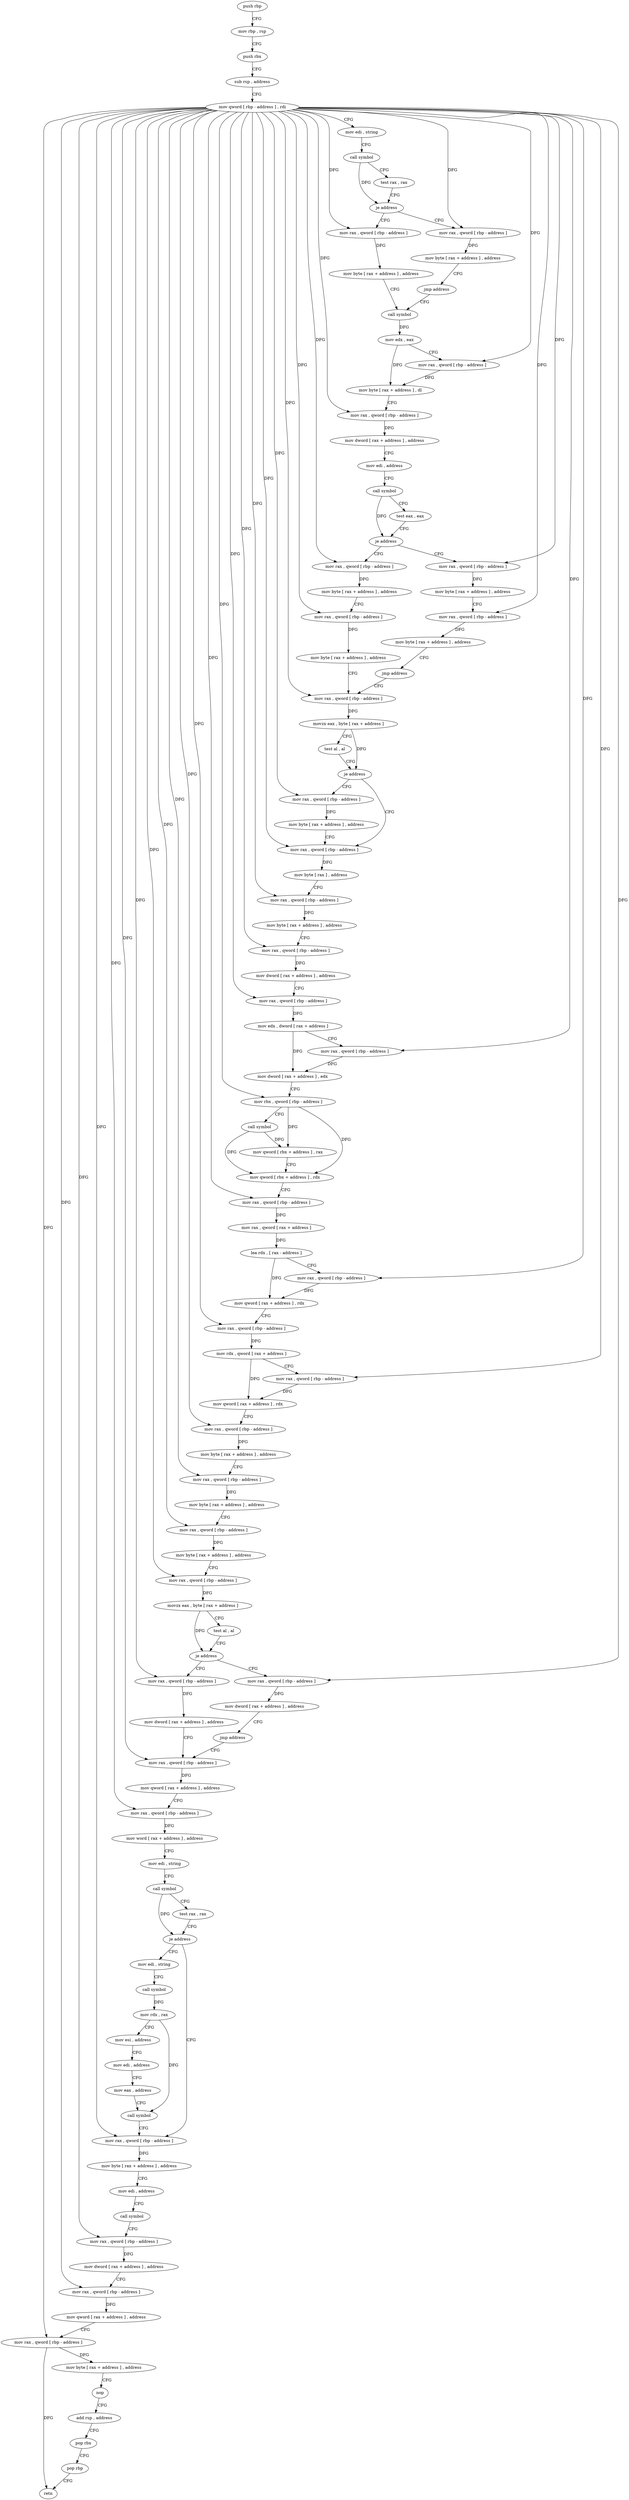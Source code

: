digraph "func" {
"4242346" [label = "push rbp" ]
"4242347" [label = "mov rbp , rsp" ]
"4242350" [label = "push rbx" ]
"4242351" [label = "sub rsp , address" ]
"4242355" [label = "mov qword [ rbp - address ] , rdi" ]
"4242359" [label = "mov edi , string" ]
"4242364" [label = "call symbol" ]
"4242369" [label = "test rax , rax" ]
"4242372" [label = "je address" ]
"4242384" [label = "mov rax , qword [ rbp - address ]" ]
"4242374" [label = "mov rax , qword [ rbp - address ]" ]
"4242388" [label = "mov byte [ rax + address ] , address" ]
"4242392" [label = "call symbol" ]
"4242378" [label = "mov byte [ rax + address ] , address" ]
"4242382" [label = "jmp address" ]
"4242449" [label = "mov rax , qword [ rbp - address ]" ]
"4242453" [label = "mov byte [ rax + address ] , address" ]
"4242457" [label = "mov rax , qword [ rbp - address ]" ]
"4242461" [label = "mov byte [ rax + address ] , address" ]
"4242465" [label = "mov rax , qword [ rbp - address ]" ]
"4242431" [label = "mov rax , qword [ rbp - address ]" ]
"4242435" [label = "mov byte [ rax + address ] , address" ]
"4242439" [label = "mov rax , qword [ rbp - address ]" ]
"4242443" [label = "mov byte [ rax + address ] , address" ]
"4242447" [label = "jmp address" ]
"4242397" [label = "mov edx , eax" ]
"4242399" [label = "mov rax , qword [ rbp - address ]" ]
"4242403" [label = "mov byte [ rax + address ] , dl" ]
"4242406" [label = "mov rax , qword [ rbp - address ]" ]
"4242410" [label = "mov dword [ rax + address ] , address" ]
"4242417" [label = "mov edi , address" ]
"4242422" [label = "call symbol" ]
"4242427" [label = "test eax , eax" ]
"4242429" [label = "je address" ]
"4242485" [label = "mov rax , qword [ rbp - address ]" ]
"4242489" [label = "mov byte [ rax ] , address" ]
"4242492" [label = "mov rax , qword [ rbp - address ]" ]
"4242496" [label = "mov byte [ rax + address ] , address" ]
"4242500" [label = "mov rax , qword [ rbp - address ]" ]
"4242504" [label = "mov dword [ rax + address ] , address" ]
"4242511" [label = "mov rax , qword [ rbp - address ]" ]
"4242515" [label = "mov edx , dword [ rax + address ]" ]
"4242518" [label = "mov rax , qword [ rbp - address ]" ]
"4242522" [label = "mov dword [ rax + address ] , edx" ]
"4242525" [label = "mov rbx , qword [ rbp - address ]" ]
"4242529" [label = "call symbol" ]
"4242534" [label = "mov qword [ rbx + address ] , rax" ]
"4242538" [label = "mov qword [ rbx + address ] , rdx" ]
"4242542" [label = "mov rax , qword [ rbp - address ]" ]
"4242546" [label = "mov rax , qword [ rax + address ]" ]
"4242550" [label = "lea rdx , [ rax - address ]" ]
"4242557" [label = "mov rax , qword [ rbp - address ]" ]
"4242561" [label = "mov qword [ rax + address ] , rdx" ]
"4242565" [label = "mov rax , qword [ rbp - address ]" ]
"4242569" [label = "mov rdx , qword [ rax + address ]" ]
"4242573" [label = "mov rax , qword [ rbp - address ]" ]
"4242577" [label = "mov qword [ rax + address ] , rdx" ]
"4242581" [label = "mov rax , qword [ rbp - address ]" ]
"4242585" [label = "mov byte [ rax + address ] , address" ]
"4242589" [label = "mov rax , qword [ rbp - address ]" ]
"4242593" [label = "mov byte [ rax + address ] , address" ]
"4242597" [label = "mov rax , qword [ rbp - address ]" ]
"4242601" [label = "mov byte [ rax + address ] , address" ]
"4242605" [label = "mov rax , qword [ rbp - address ]" ]
"4242609" [label = "movzx eax , byte [ rax + address ]" ]
"4242613" [label = "test al , al" ]
"4242615" [label = "je address" ]
"4242630" [label = "mov rax , qword [ rbp - address ]" ]
"4242617" [label = "mov rax , qword [ rbp - address ]" ]
"4242477" [label = "mov rax , qword [ rbp - address ]" ]
"4242481" [label = "mov byte [ rax + address ] , address" ]
"4242469" [label = "movzx eax , byte [ rax + address ]" ]
"4242473" [label = "test al , al" ]
"4242475" [label = "je address" ]
"4242634" [label = "mov dword [ rax + address ] , address" ]
"4242641" [label = "mov rax , qword [ rbp - address ]" ]
"4242621" [label = "mov dword [ rax + address ] , address" ]
"4242628" [label = "jmp address" ]
"4242711" [label = "mov rax , qword [ rbp - address ]" ]
"4242715" [label = "mov byte [ rax + address ] , address" ]
"4242719" [label = "mov edi , address" ]
"4242724" [label = "call symbol" ]
"4242729" [label = "mov rax , qword [ rbp - address ]" ]
"4242733" [label = "mov dword [ rax + address ] , address" ]
"4242740" [label = "mov rax , qword [ rbp - address ]" ]
"4242744" [label = "mov qword [ rax + address ] , address" ]
"4242752" [label = "mov rax , qword [ rbp - address ]" ]
"4242756" [label = "mov byte [ rax + address ] , address" ]
"4242760" [label = "nop" ]
"4242761" [label = "add rsp , address" ]
"4242765" [label = "pop rbx" ]
"4242766" [label = "pop rbp" ]
"4242767" [label = "retn" ]
"4242678" [label = "mov edi , string" ]
"4242683" [label = "call symbol" ]
"4242688" [label = "mov rdx , rax" ]
"4242691" [label = "mov esi , address" ]
"4242696" [label = "mov edi , address" ]
"4242701" [label = "mov eax , address" ]
"4242706" [label = "call symbol" ]
"4242645" [label = "mov qword [ rax + address ] , address" ]
"4242653" [label = "mov rax , qword [ rbp - address ]" ]
"4242657" [label = "mov word [ rax + address ] , address" ]
"4242663" [label = "mov edi , string" ]
"4242668" [label = "call symbol" ]
"4242673" [label = "test rax , rax" ]
"4242676" [label = "je address" ]
"4242346" -> "4242347" [ label = "CFG" ]
"4242347" -> "4242350" [ label = "CFG" ]
"4242350" -> "4242351" [ label = "CFG" ]
"4242351" -> "4242355" [ label = "CFG" ]
"4242355" -> "4242359" [ label = "CFG" ]
"4242355" -> "4242384" [ label = "DFG" ]
"4242355" -> "4242374" [ label = "DFG" ]
"4242355" -> "4242399" [ label = "DFG" ]
"4242355" -> "4242406" [ label = "DFG" ]
"4242355" -> "4242449" [ label = "DFG" ]
"4242355" -> "4242457" [ label = "DFG" ]
"4242355" -> "4242431" [ label = "DFG" ]
"4242355" -> "4242439" [ label = "DFG" ]
"4242355" -> "4242465" [ label = "DFG" ]
"4242355" -> "4242485" [ label = "DFG" ]
"4242355" -> "4242492" [ label = "DFG" ]
"4242355" -> "4242500" [ label = "DFG" ]
"4242355" -> "4242511" [ label = "DFG" ]
"4242355" -> "4242518" [ label = "DFG" ]
"4242355" -> "4242525" [ label = "DFG" ]
"4242355" -> "4242542" [ label = "DFG" ]
"4242355" -> "4242557" [ label = "DFG" ]
"4242355" -> "4242565" [ label = "DFG" ]
"4242355" -> "4242573" [ label = "DFG" ]
"4242355" -> "4242581" [ label = "DFG" ]
"4242355" -> "4242589" [ label = "DFG" ]
"4242355" -> "4242597" [ label = "DFG" ]
"4242355" -> "4242605" [ label = "DFG" ]
"4242355" -> "4242477" [ label = "DFG" ]
"4242355" -> "4242630" [ label = "DFG" ]
"4242355" -> "4242617" [ label = "DFG" ]
"4242355" -> "4242641" [ label = "DFG" ]
"4242355" -> "4242653" [ label = "DFG" ]
"4242355" -> "4242711" [ label = "DFG" ]
"4242355" -> "4242729" [ label = "DFG" ]
"4242355" -> "4242740" [ label = "DFG" ]
"4242355" -> "4242752" [ label = "DFG" ]
"4242359" -> "4242364" [ label = "CFG" ]
"4242364" -> "4242369" [ label = "CFG" ]
"4242364" -> "4242372" [ label = "DFG" ]
"4242369" -> "4242372" [ label = "CFG" ]
"4242372" -> "4242384" [ label = "CFG" ]
"4242372" -> "4242374" [ label = "CFG" ]
"4242384" -> "4242388" [ label = "DFG" ]
"4242374" -> "4242378" [ label = "DFG" ]
"4242388" -> "4242392" [ label = "CFG" ]
"4242392" -> "4242397" [ label = "DFG" ]
"4242378" -> "4242382" [ label = "CFG" ]
"4242382" -> "4242392" [ label = "CFG" ]
"4242449" -> "4242453" [ label = "DFG" ]
"4242453" -> "4242457" [ label = "CFG" ]
"4242457" -> "4242461" [ label = "DFG" ]
"4242461" -> "4242465" [ label = "CFG" ]
"4242465" -> "4242469" [ label = "DFG" ]
"4242431" -> "4242435" [ label = "DFG" ]
"4242435" -> "4242439" [ label = "CFG" ]
"4242439" -> "4242443" [ label = "DFG" ]
"4242443" -> "4242447" [ label = "CFG" ]
"4242447" -> "4242465" [ label = "CFG" ]
"4242397" -> "4242399" [ label = "CFG" ]
"4242397" -> "4242403" [ label = "DFG" ]
"4242399" -> "4242403" [ label = "DFG" ]
"4242403" -> "4242406" [ label = "CFG" ]
"4242406" -> "4242410" [ label = "DFG" ]
"4242410" -> "4242417" [ label = "CFG" ]
"4242417" -> "4242422" [ label = "CFG" ]
"4242422" -> "4242427" [ label = "CFG" ]
"4242422" -> "4242429" [ label = "DFG" ]
"4242427" -> "4242429" [ label = "CFG" ]
"4242429" -> "4242449" [ label = "CFG" ]
"4242429" -> "4242431" [ label = "CFG" ]
"4242485" -> "4242489" [ label = "DFG" ]
"4242489" -> "4242492" [ label = "CFG" ]
"4242492" -> "4242496" [ label = "DFG" ]
"4242496" -> "4242500" [ label = "CFG" ]
"4242500" -> "4242504" [ label = "DFG" ]
"4242504" -> "4242511" [ label = "CFG" ]
"4242511" -> "4242515" [ label = "DFG" ]
"4242515" -> "4242518" [ label = "CFG" ]
"4242515" -> "4242522" [ label = "DFG" ]
"4242518" -> "4242522" [ label = "DFG" ]
"4242522" -> "4242525" [ label = "CFG" ]
"4242525" -> "4242529" [ label = "CFG" ]
"4242525" -> "4242534" [ label = "DFG" ]
"4242525" -> "4242538" [ label = "DFG" ]
"4242529" -> "4242534" [ label = "DFG" ]
"4242529" -> "4242538" [ label = "DFG" ]
"4242534" -> "4242538" [ label = "CFG" ]
"4242538" -> "4242542" [ label = "CFG" ]
"4242542" -> "4242546" [ label = "DFG" ]
"4242546" -> "4242550" [ label = "DFG" ]
"4242550" -> "4242557" [ label = "CFG" ]
"4242550" -> "4242561" [ label = "DFG" ]
"4242557" -> "4242561" [ label = "DFG" ]
"4242561" -> "4242565" [ label = "CFG" ]
"4242565" -> "4242569" [ label = "DFG" ]
"4242569" -> "4242573" [ label = "CFG" ]
"4242569" -> "4242577" [ label = "DFG" ]
"4242573" -> "4242577" [ label = "DFG" ]
"4242577" -> "4242581" [ label = "CFG" ]
"4242581" -> "4242585" [ label = "DFG" ]
"4242585" -> "4242589" [ label = "CFG" ]
"4242589" -> "4242593" [ label = "DFG" ]
"4242593" -> "4242597" [ label = "CFG" ]
"4242597" -> "4242601" [ label = "DFG" ]
"4242601" -> "4242605" [ label = "CFG" ]
"4242605" -> "4242609" [ label = "DFG" ]
"4242609" -> "4242613" [ label = "CFG" ]
"4242609" -> "4242615" [ label = "DFG" ]
"4242613" -> "4242615" [ label = "CFG" ]
"4242615" -> "4242630" [ label = "CFG" ]
"4242615" -> "4242617" [ label = "CFG" ]
"4242630" -> "4242634" [ label = "DFG" ]
"4242617" -> "4242621" [ label = "DFG" ]
"4242477" -> "4242481" [ label = "DFG" ]
"4242481" -> "4242485" [ label = "CFG" ]
"4242469" -> "4242473" [ label = "CFG" ]
"4242469" -> "4242475" [ label = "DFG" ]
"4242473" -> "4242475" [ label = "CFG" ]
"4242475" -> "4242485" [ label = "CFG" ]
"4242475" -> "4242477" [ label = "CFG" ]
"4242634" -> "4242641" [ label = "CFG" ]
"4242641" -> "4242645" [ label = "DFG" ]
"4242621" -> "4242628" [ label = "CFG" ]
"4242628" -> "4242641" [ label = "CFG" ]
"4242711" -> "4242715" [ label = "DFG" ]
"4242715" -> "4242719" [ label = "CFG" ]
"4242719" -> "4242724" [ label = "CFG" ]
"4242724" -> "4242729" [ label = "CFG" ]
"4242729" -> "4242733" [ label = "DFG" ]
"4242733" -> "4242740" [ label = "CFG" ]
"4242740" -> "4242744" [ label = "DFG" ]
"4242744" -> "4242752" [ label = "CFG" ]
"4242752" -> "4242756" [ label = "DFG" ]
"4242752" -> "4242767" [ label = "DFG" ]
"4242756" -> "4242760" [ label = "CFG" ]
"4242760" -> "4242761" [ label = "CFG" ]
"4242761" -> "4242765" [ label = "CFG" ]
"4242765" -> "4242766" [ label = "CFG" ]
"4242766" -> "4242767" [ label = "CFG" ]
"4242678" -> "4242683" [ label = "CFG" ]
"4242683" -> "4242688" [ label = "DFG" ]
"4242688" -> "4242691" [ label = "CFG" ]
"4242688" -> "4242706" [ label = "DFG" ]
"4242691" -> "4242696" [ label = "CFG" ]
"4242696" -> "4242701" [ label = "CFG" ]
"4242701" -> "4242706" [ label = "CFG" ]
"4242706" -> "4242711" [ label = "CFG" ]
"4242645" -> "4242653" [ label = "CFG" ]
"4242653" -> "4242657" [ label = "DFG" ]
"4242657" -> "4242663" [ label = "CFG" ]
"4242663" -> "4242668" [ label = "CFG" ]
"4242668" -> "4242673" [ label = "CFG" ]
"4242668" -> "4242676" [ label = "DFG" ]
"4242673" -> "4242676" [ label = "CFG" ]
"4242676" -> "4242711" [ label = "CFG" ]
"4242676" -> "4242678" [ label = "CFG" ]
}

